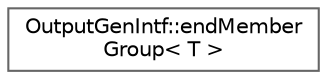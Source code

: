 digraph "Graphical Class Hierarchy"
{
 // INTERACTIVE_SVG=YES
 // LATEX_PDF_SIZE
  bgcolor="transparent";
  edge [fontname=Helvetica,fontsize=10,labelfontname=Helvetica,labelfontsize=10];
  node [fontname=Helvetica,fontsize=10,shape=box,height=0.2,width=0.4];
  rankdir="LR";
  Node0 [label="OutputGenIntf::endMember\lGroup\< T \>",height=0.2,width=0.4,color="grey40", fillcolor="white", style="filled",URL="$d8/d16/struct_output_gen_intf_1_1end_member_group.html",tooltip=" "];
}
